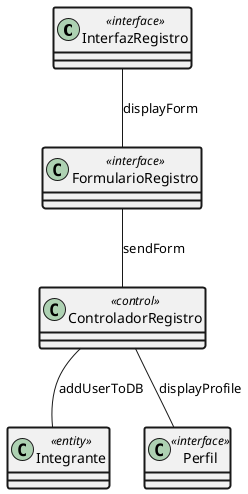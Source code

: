 @startuml diagramaUC1
skinparam classAttributeIconSize 0
skinparam ClassBorderThickness 2

class "InterfazRegistro" <<interface>>
class "FormularioRegistro" <<interface>>
class "ControladorRegistro" <<control>>
class "Integrante" <<entity>>
class "Perfil" <<interface>>

InterfazRegistro -- FormularioRegistro : displayForm
FormularioRegistro -- ControladorRegistro : sendForm
ControladorRegistro -- Integrante : addUserToDB
ControladorRegistro -- Perfil : displayProfile
@enduml